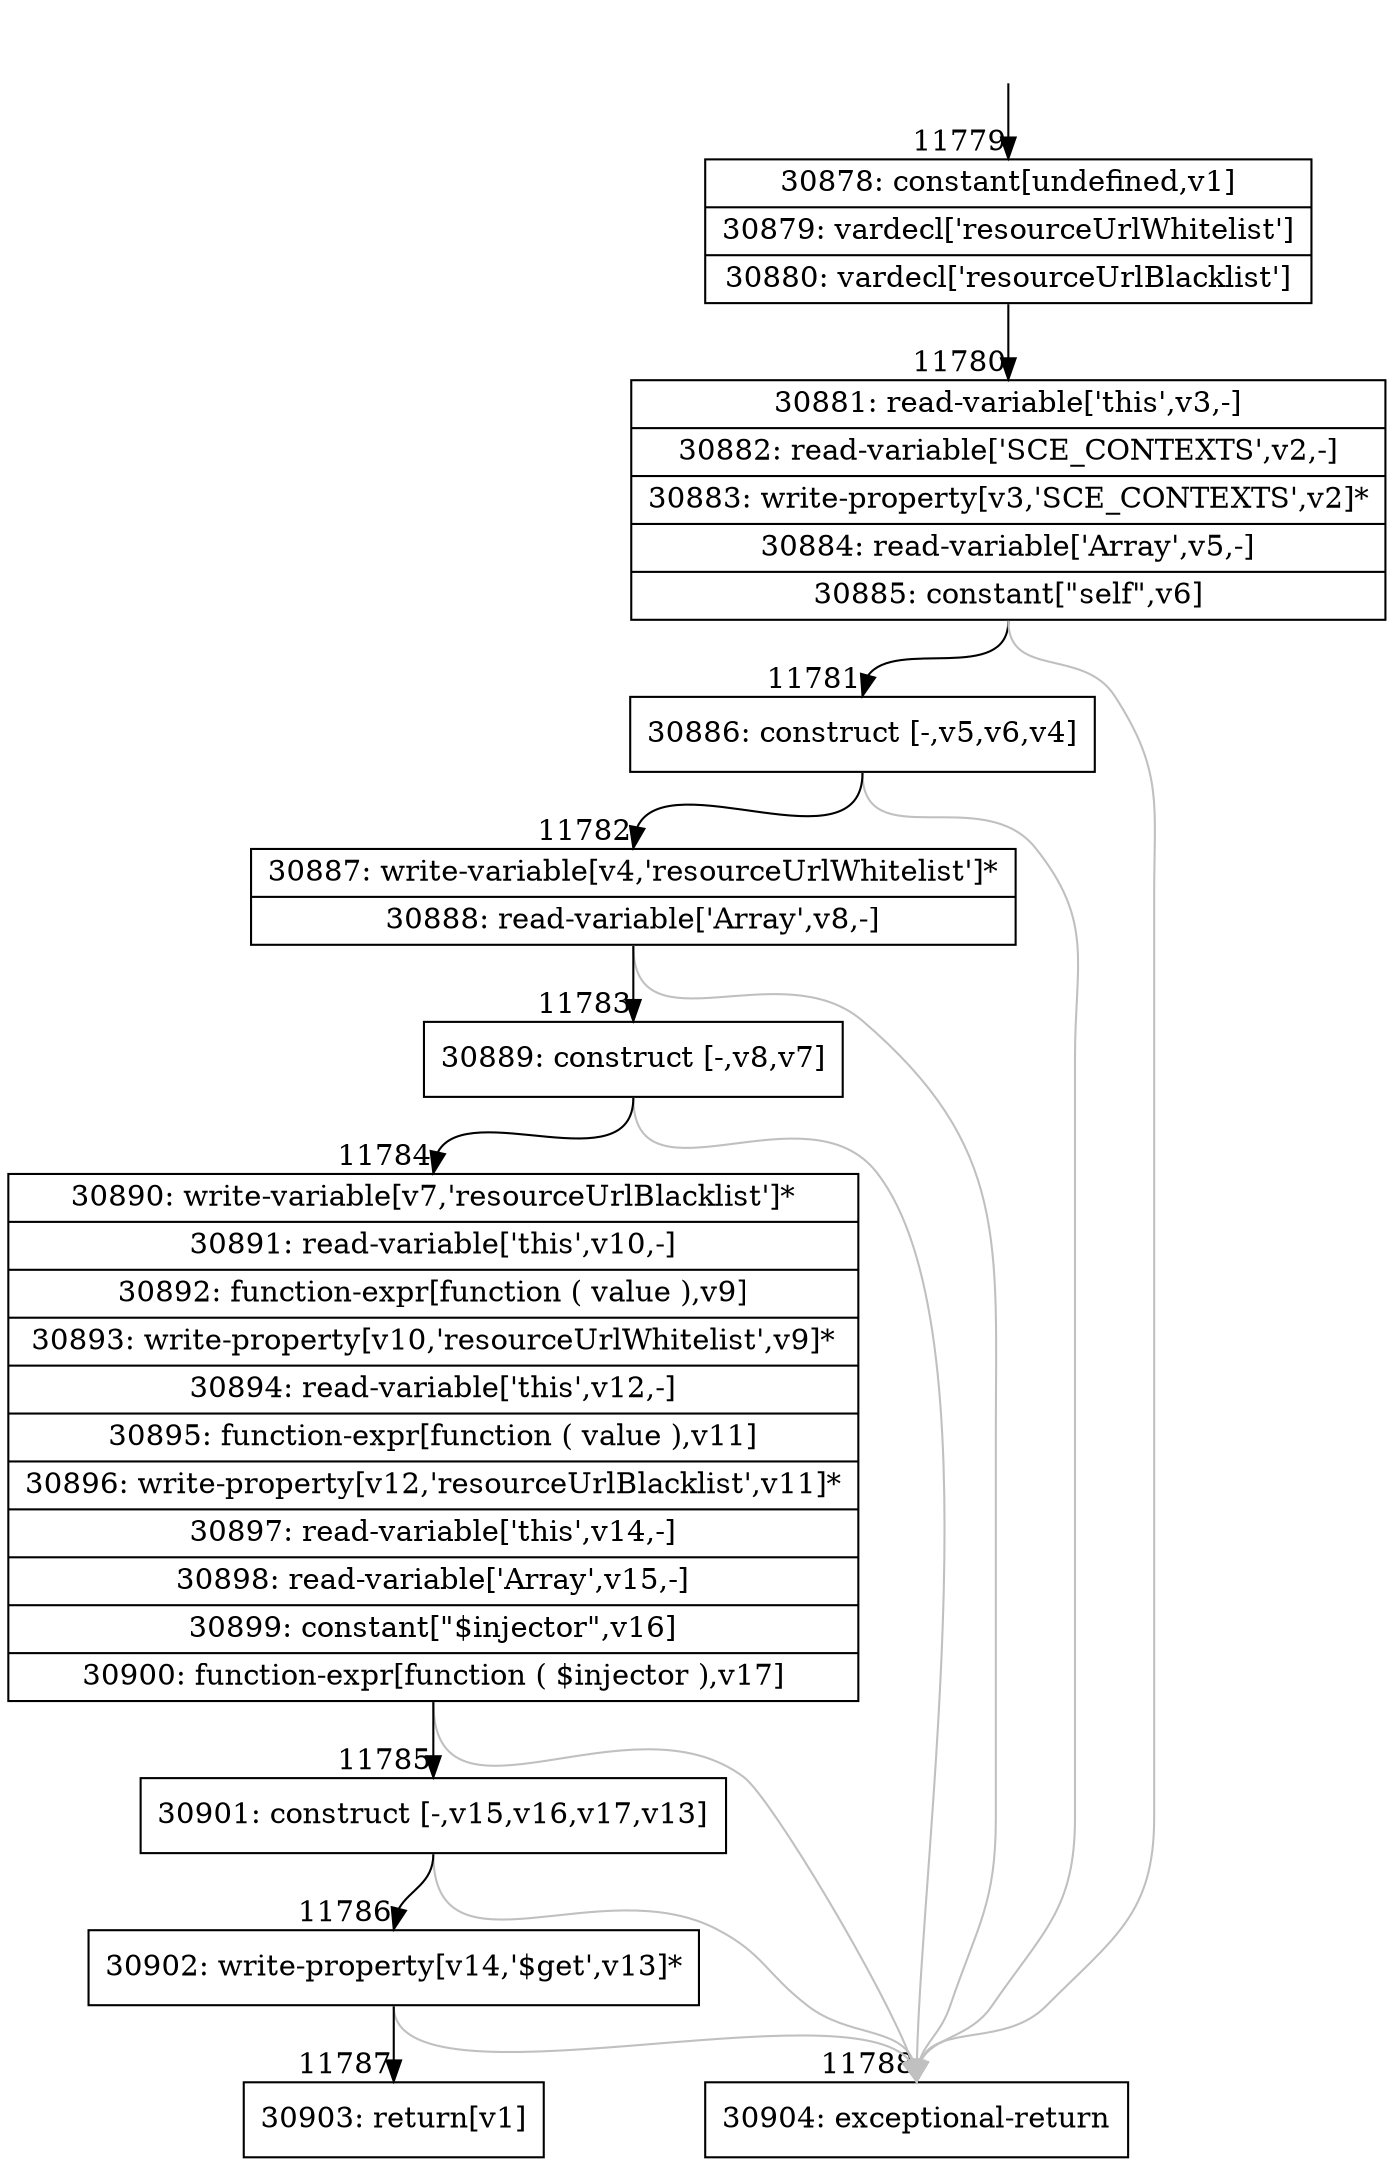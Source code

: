 digraph {
rankdir="TD"
BB_entry896[shape=none,label=""];
BB_entry896 -> BB11779 [tailport=s, headport=n, headlabel="    11779"]
BB11779 [shape=record label="{30878: constant[undefined,v1]|30879: vardecl['resourceUrlWhitelist']|30880: vardecl['resourceUrlBlacklist']}" ] 
BB11779 -> BB11780 [tailport=s, headport=n, headlabel="      11780"]
BB11780 [shape=record label="{30881: read-variable['this',v3,-]|30882: read-variable['SCE_CONTEXTS',v2,-]|30883: write-property[v3,'SCE_CONTEXTS',v2]*|30884: read-variable['Array',v5,-]|30885: constant[\"self\",v6]}" ] 
BB11780 -> BB11781 [tailport=s, headport=n, headlabel="      11781"]
BB11780 -> BB11788 [tailport=s, headport=n, color=gray, headlabel="      11788"]
BB11781 [shape=record label="{30886: construct [-,v5,v6,v4]}" ] 
BB11781 -> BB11782 [tailport=s, headport=n, headlabel="      11782"]
BB11781 -> BB11788 [tailport=s, headport=n, color=gray]
BB11782 [shape=record label="{30887: write-variable[v4,'resourceUrlWhitelist']*|30888: read-variable['Array',v8,-]}" ] 
BB11782 -> BB11783 [tailport=s, headport=n, headlabel="      11783"]
BB11782 -> BB11788 [tailport=s, headport=n, color=gray]
BB11783 [shape=record label="{30889: construct [-,v8,v7]}" ] 
BB11783 -> BB11784 [tailport=s, headport=n, headlabel="      11784"]
BB11783 -> BB11788 [tailport=s, headport=n, color=gray]
BB11784 [shape=record label="{30890: write-variable[v7,'resourceUrlBlacklist']*|30891: read-variable['this',v10,-]|30892: function-expr[function ( value ),v9]|30893: write-property[v10,'resourceUrlWhitelist',v9]*|30894: read-variable['this',v12,-]|30895: function-expr[function ( value ),v11]|30896: write-property[v12,'resourceUrlBlacklist',v11]*|30897: read-variable['this',v14,-]|30898: read-variable['Array',v15,-]|30899: constant[\"$injector\",v16]|30900: function-expr[function ( $injector ),v17]}" ] 
BB11784 -> BB11785 [tailport=s, headport=n, headlabel="      11785"]
BB11784 -> BB11788 [tailport=s, headport=n, color=gray]
BB11785 [shape=record label="{30901: construct [-,v15,v16,v17,v13]}" ] 
BB11785 -> BB11786 [tailport=s, headport=n, headlabel="      11786"]
BB11785 -> BB11788 [tailport=s, headport=n, color=gray]
BB11786 [shape=record label="{30902: write-property[v14,'$get',v13]*}" ] 
BB11786 -> BB11787 [tailport=s, headport=n, headlabel="      11787"]
BB11786 -> BB11788 [tailport=s, headport=n, color=gray]
BB11787 [shape=record label="{30903: return[v1]}" ] 
BB11788 [shape=record label="{30904: exceptional-return}" ] 
//#$~ 16700
}
